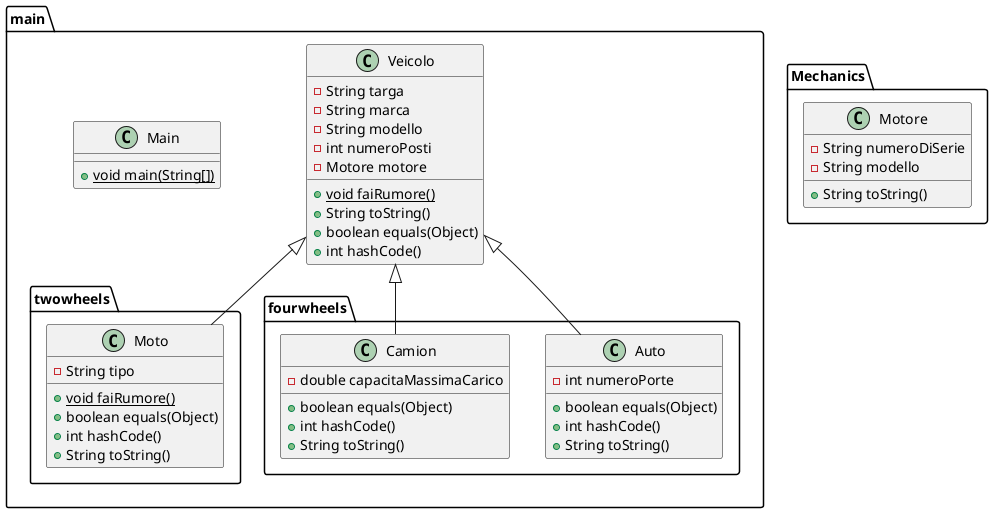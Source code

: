 @startuml
class main.twowheels.Moto {
- String tipo
+ {static} void faiRumore()
+ boolean equals(Object)
+ int hashCode()
+ String toString()
}


class Mechanics.Motore {
- String numeroDiSerie
- String modello
+ String toString()
}


class main.fourwheels.Auto {
- int numeroPorte
+ boolean equals(Object)
+ int hashCode()
+ String toString()
}


class main.Veicolo {
- String targa
- String marca
- String modello
- int numeroPosti
- Motore motore
+ {static} void faiRumore()
+ String toString()
+ boolean equals(Object)
+ int hashCode()
}


class main.fourwheels.Camion {
- double capacitaMassimaCarico
+ boolean equals(Object)
+ int hashCode()
+ String toString()
}


class main.Main {
+ {static} void main(String[])
}



main.Veicolo <|-- main.twowheels.Moto
main.Veicolo <|-- main.fourwheels.Auto
main.Veicolo <|-- main.fourwheels.Camion
@enduml